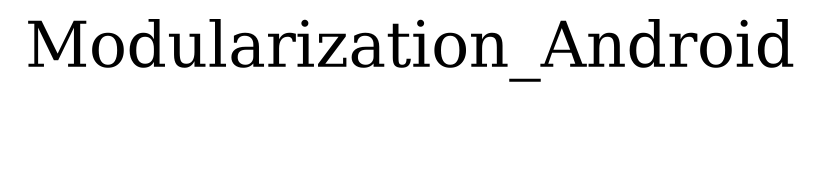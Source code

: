 digraph {
  graph [label="Modularization_Android\n ",labelloc=t,fontsize=30,ranksep=1.4];
  node [style=filled, fillcolor="#bbbbbb"];
  rankdir=TB;

  # Projects


  {rank = same;}

  # Dependencies

}
